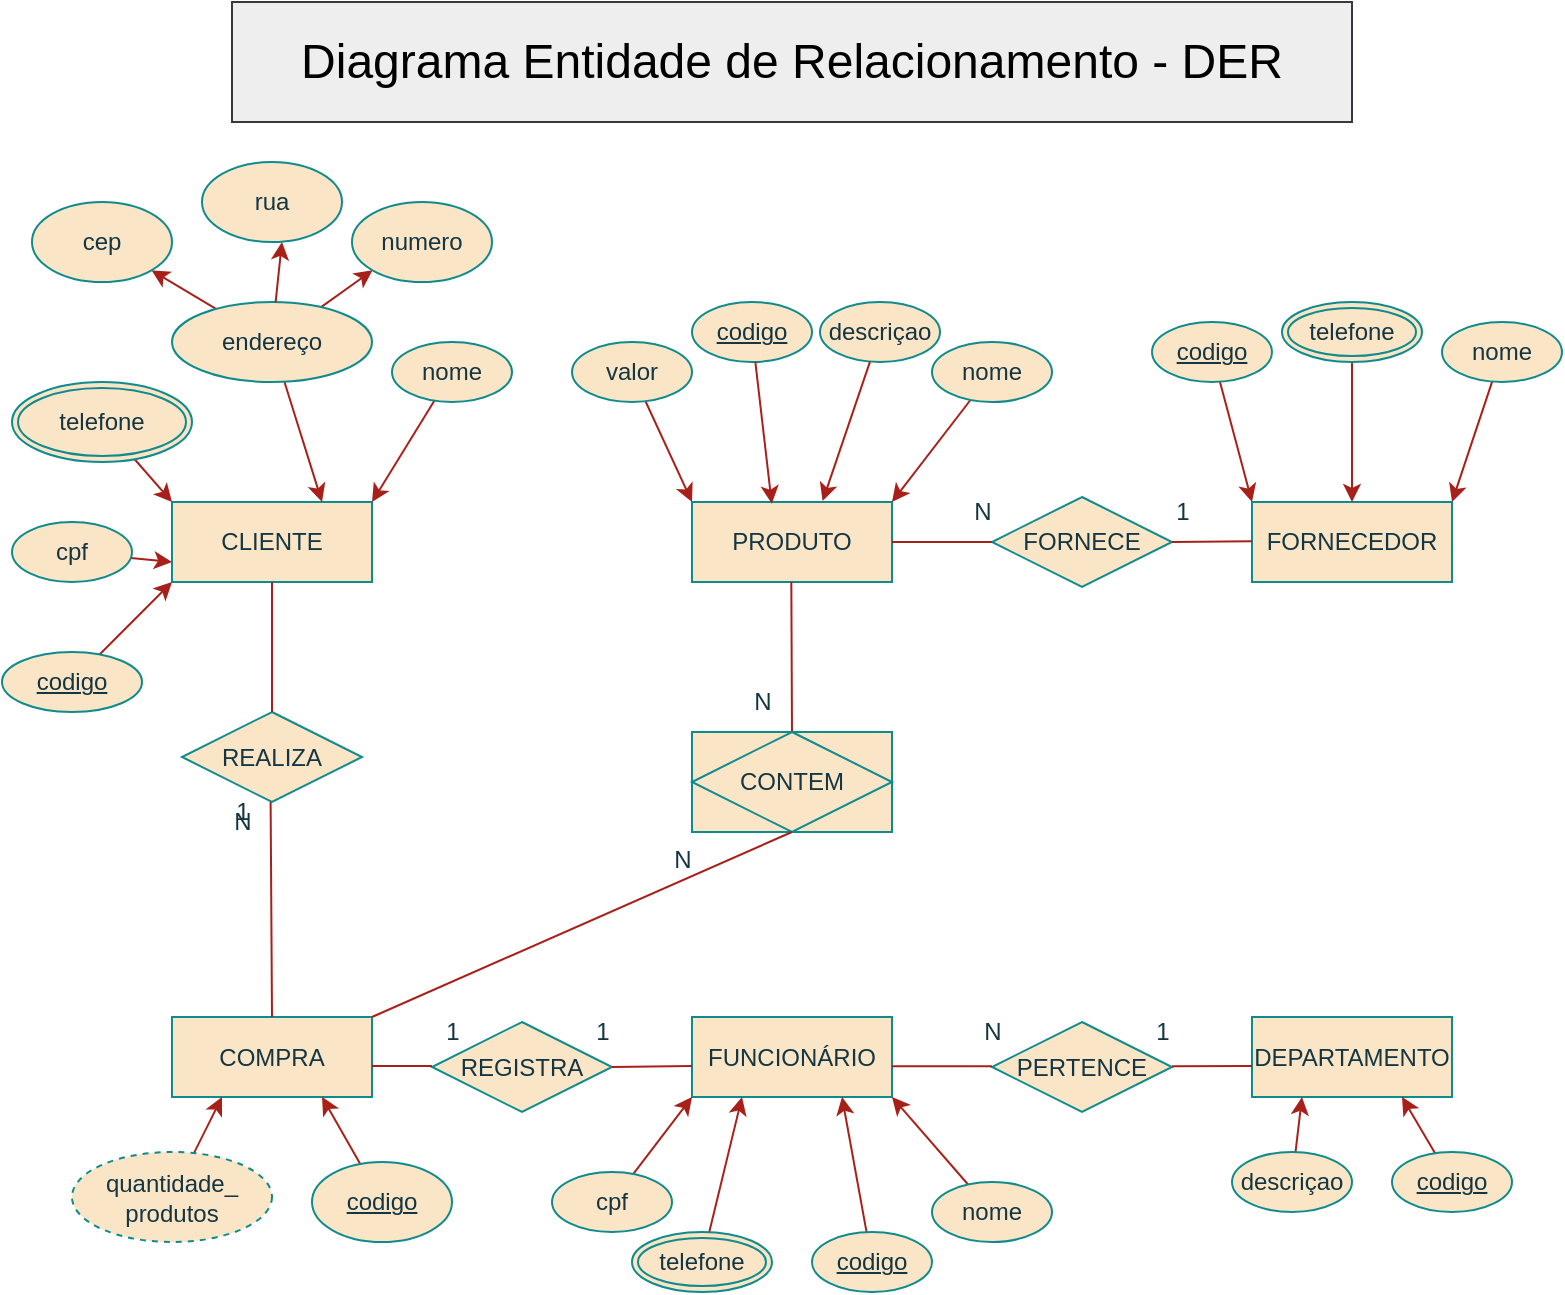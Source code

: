 <mxfile version="22.0.8" type="device">
  <diagram name="Página-1" id="IMEDKM5bIkjh9OdjRMLO">
    <mxGraphModel dx="1247" dy="680" grid="1" gridSize="10" guides="1" tooltips="1" connect="1" arrows="1" fold="1" page="1" pageScale="1" pageWidth="827" pageHeight="1169" background="#ffffff" math="0" shadow="0">
      <root>
        <mxCell id="0" />
        <mxCell id="1" parent="0" />
        <mxCell id="KY1i9Dw7RubP44WJ-s88-1" value="DEPARTAMENTO" style="whiteSpace=wrap;html=1;align=center;fillColor=#FAE5C7;fontColor=#143642;rounded=0;labelBackgroundColor=none;strokeColor=#0F8B8D;" parent="1" vertex="1">
          <mxGeometry x="630" y="677.5" width="100" height="40" as="geometry" />
        </mxCell>
        <mxCell id="KY1i9Dw7RubP44WJ-s88-2" value="FUNCIONÁRIO" style="whiteSpace=wrap;html=1;align=center;fontColor=#143642;strokeColor=#0F8B8D;fillColor=#FAE5C7;rounded=0;labelBackgroundColor=none;" parent="1" vertex="1">
          <mxGeometry x="350" y="677.5" width="100" height="40" as="geometry" />
        </mxCell>
        <mxCell id="KY1i9Dw7RubP44WJ-s88-3" value="CLIENTE" style="whiteSpace=wrap;html=1;align=center;fillColor=#FAE5C7;fontColor=#143642;rounded=0;labelBackgroundColor=none;strokeColor=#0F8B8D;" parent="1" vertex="1">
          <mxGeometry x="90" y="420" width="100" height="40" as="geometry" />
        </mxCell>
        <mxCell id="KY1i9Dw7RubP44WJ-s88-4" value="FORNECEDOR" style="whiteSpace=wrap;html=1;align=center;fillColor=#FAE5C7;fontColor=#143642;rounded=0;labelBackgroundColor=none;strokeColor=#0F8B8D;" parent="1" vertex="1">
          <mxGeometry x="630" y="420" width="100" height="40" as="geometry" />
        </mxCell>
        <mxCell id="KY1i9Dw7RubP44WJ-s88-5" value="PRODUTO" style="whiteSpace=wrap;html=1;align=center;fillColor=#FAE5C7;fontColor=#143642;rounded=0;labelBackgroundColor=none;strokeColor=#0F8B8D;" parent="1" vertex="1">
          <mxGeometry x="350" y="420" width="100" height="40" as="geometry" />
        </mxCell>
        <mxCell id="KY1i9Dw7RubP44WJ-s88-6" value="COMPRA" style="rounded=0;arcSize=10;whiteSpace=wrap;html=1;align=center;labelBackgroundColor=none;strokeColor=#0F8B8D;fillColor=#FAE5C7;fontColor=#143642;" parent="1" vertex="1">
          <mxGeometry x="90" y="677.5" width="100" height="40" as="geometry" />
        </mxCell>
        <mxCell id="KY1i9Dw7RubP44WJ-s88-57" style="edgeStyle=none;rounded=0;orthogonalLoop=1;jettySize=auto;html=1;entryX=1;entryY=0;entryDx=0;entryDy=0;labelBackgroundColor=none;strokeColor=#A8201A;fontColor=default;" parent="1" source="KY1i9Dw7RubP44WJ-s88-8" target="KY1i9Dw7RubP44WJ-s88-3" edge="1">
          <mxGeometry relative="1" as="geometry" />
        </mxCell>
        <mxCell id="KY1i9Dw7RubP44WJ-s88-8" value="nome" style="ellipse;whiteSpace=wrap;html=1;align=center;rounded=0;labelBackgroundColor=none;fillColor=#FAE5C7;strokeColor=#0F8B8D;fontColor=#143642;" parent="1" vertex="1">
          <mxGeometry x="200" y="340" width="60" height="30" as="geometry" />
        </mxCell>
        <mxCell id="KY1i9Dw7RubP44WJ-s88-78" style="edgeStyle=none;rounded=0;orthogonalLoop=1;jettySize=auto;html=1;entryX=0;entryY=0.75;entryDx=0;entryDy=0;labelBackgroundColor=none;strokeColor=#A8201A;fontColor=default;" parent="1" source="KY1i9Dw7RubP44WJ-s88-10" target="KY1i9Dw7RubP44WJ-s88-3" edge="1">
          <mxGeometry relative="1" as="geometry" />
        </mxCell>
        <mxCell id="KY1i9Dw7RubP44WJ-s88-10" value="cpf" style="ellipse;whiteSpace=wrap;html=1;align=center;rounded=0;labelBackgroundColor=none;fillColor=#FAE5C7;strokeColor=#0F8B8D;fontColor=#143642;" parent="1" vertex="1">
          <mxGeometry x="10" y="430" width="60" height="30" as="geometry" />
        </mxCell>
        <mxCell id="KY1i9Dw7RubP44WJ-s88-11" style="edgeStyle=none;rounded=0;orthogonalLoop=1;jettySize=auto;html=1;entryX=0.75;entryY=1;entryDx=0;entryDy=0;labelBackgroundColor=none;strokeColor=#A8201A;fontColor=default;" parent="1" source="KY1i9Dw7RubP44WJ-s88-12" target="KY1i9Dw7RubP44WJ-s88-6" edge="1">
          <mxGeometry relative="1" as="geometry" />
        </mxCell>
        <mxCell id="KY1i9Dw7RubP44WJ-s88-12" value="codigo" style="ellipse;whiteSpace=wrap;html=1;align=center;fontStyle=4;rounded=0;labelBackgroundColor=none;fillColor=#FAE5C7;strokeColor=#0F8B8D;fontColor=#143642;" parent="1" vertex="1">
          <mxGeometry x="160" y="750" width="70" height="40" as="geometry" />
        </mxCell>
        <mxCell id="HXidyp4uJ40P23BWvVWS-1" style="edgeStyle=none;rounded=0;orthogonalLoop=1;jettySize=auto;html=1;entryX=0;entryY=1;entryDx=0;entryDy=0;strokeColor=#A8201A;fontColor=default;fillColor=#FAE5C7;labelBackgroundColor=none;" parent="1" source="KY1i9Dw7RubP44WJ-s88-14" target="KY1i9Dw7RubP44WJ-s88-3" edge="1">
          <mxGeometry relative="1" as="geometry" />
        </mxCell>
        <mxCell id="KY1i9Dw7RubP44WJ-s88-14" value="codigo" style="ellipse;whiteSpace=wrap;html=1;align=center;fontStyle=4;rounded=0;labelBackgroundColor=none;fillColor=#FAE5C7;strokeColor=#0F8B8D;fontColor=#143642;" parent="1" vertex="1">
          <mxGeometry x="5" y="495" width="70" height="30" as="geometry" />
        </mxCell>
        <mxCell id="KY1i9Dw7RubP44WJ-s88-15" style="edgeStyle=none;rounded=0;orthogonalLoop=1;jettySize=auto;html=1;entryX=0.25;entryY=1;entryDx=0;entryDy=0;labelBackgroundColor=none;strokeColor=#A8201A;fontColor=default;" parent="1" source="KY1i9Dw7RubP44WJ-s88-16" target="KY1i9Dw7RubP44WJ-s88-6" edge="1">
          <mxGeometry relative="1" as="geometry" />
        </mxCell>
        <mxCell id="KY1i9Dw7RubP44WJ-s88-16" value="quantidade_&lt;br&gt;produtos" style="ellipse;whiteSpace=wrap;html=1;align=center;dashed=1;rounded=0;labelBackgroundColor=none;fillColor=#FAE5C7;strokeColor=#0F8B8D;fontColor=#143642;" parent="1" vertex="1">
          <mxGeometry x="40" y="745" width="100" height="45" as="geometry" />
        </mxCell>
        <mxCell id="KY1i9Dw7RubP44WJ-s88-17" style="edgeStyle=none;rounded=0;orthogonalLoop=1;jettySize=auto;html=1;entryX=0;entryY=0;entryDx=0;entryDy=0;labelBackgroundColor=none;strokeColor=#A8201A;fontColor=default;" parent="1" source="KY1i9Dw7RubP44WJ-s88-18" target="KY1i9Dw7RubP44WJ-s88-3" edge="1">
          <mxGeometry relative="1" as="geometry" />
        </mxCell>
        <mxCell id="KY1i9Dw7RubP44WJ-s88-18" value="telefone" style="ellipse;shape=doubleEllipse;margin=3;whiteSpace=wrap;html=1;align=center;rounded=0;labelBackgroundColor=none;fillColor=#FAE5C7;strokeColor=#0F8B8D;fontColor=#143642;" parent="1" vertex="1">
          <mxGeometry x="10" y="360" width="90" height="40" as="geometry" />
        </mxCell>
        <mxCell id="KY1i9Dw7RubP44WJ-s88-19" style="edgeStyle=none;rounded=0;orthogonalLoop=1;jettySize=auto;html=1;entryX=0.75;entryY=0;entryDx=0;entryDy=0;labelBackgroundColor=none;strokeColor=#A8201A;fontColor=default;" parent="1" source="KY1i9Dw7RubP44WJ-s88-22" target="KY1i9Dw7RubP44WJ-s88-3" edge="1">
          <mxGeometry relative="1" as="geometry" />
        </mxCell>
        <mxCell id="KY1i9Dw7RubP44WJ-s88-20" style="edgeStyle=none;rounded=0;orthogonalLoop=1;jettySize=auto;html=1;entryX=1;entryY=1;entryDx=0;entryDy=0;labelBackgroundColor=none;strokeColor=#A8201A;fontColor=default;" parent="1" source="KY1i9Dw7RubP44WJ-s88-22" target="KY1i9Dw7RubP44WJ-s88-23" edge="1">
          <mxGeometry relative="1" as="geometry" />
        </mxCell>
        <mxCell id="KY1i9Dw7RubP44WJ-s88-21" style="edgeStyle=none;rounded=0;orthogonalLoop=1;jettySize=auto;html=1;entryX=0;entryY=1;entryDx=0;entryDy=0;labelBackgroundColor=none;strokeColor=#A8201A;fontColor=default;" parent="1" source="KY1i9Dw7RubP44WJ-s88-22" target="KY1i9Dw7RubP44WJ-s88-25" edge="1">
          <mxGeometry relative="1" as="geometry" />
        </mxCell>
        <mxCell id="KY1i9Dw7RubP44WJ-s88-22" value="endereço" style="ellipse;whiteSpace=wrap;html=1;align=center;rounded=0;labelBackgroundColor=none;fillColor=#FAE5C7;strokeColor=#0F8B8D;fontColor=#143642;" parent="1" vertex="1">
          <mxGeometry x="90" y="320" width="100" height="40" as="geometry" />
        </mxCell>
        <mxCell id="KY1i9Dw7RubP44WJ-s88-23" value="cep" style="ellipse;whiteSpace=wrap;html=1;align=center;rounded=0;labelBackgroundColor=none;fillColor=#FAE5C7;strokeColor=#0F8B8D;fontColor=#143642;" parent="1" vertex="1">
          <mxGeometry x="20" y="270" width="70" height="40" as="geometry" />
        </mxCell>
        <mxCell id="KY1i9Dw7RubP44WJ-s88-24" value="rua" style="ellipse;whiteSpace=wrap;html=1;align=center;rounded=0;labelBackgroundColor=none;fillColor=#FAE5C7;strokeColor=#0F8B8D;fontColor=#143642;" parent="1" vertex="1">
          <mxGeometry x="105" y="250" width="70" height="40" as="geometry" />
        </mxCell>
        <mxCell id="KY1i9Dw7RubP44WJ-s88-25" value="numero" style="ellipse;whiteSpace=wrap;html=1;align=center;rounded=0;labelBackgroundColor=none;fillColor=#FAE5C7;strokeColor=#0F8B8D;fontColor=#143642;" parent="1" vertex="1">
          <mxGeometry x="180" y="270" width="70" height="40" as="geometry" />
        </mxCell>
        <mxCell id="KY1i9Dw7RubP44WJ-s88-27" value="descriçao" style="ellipse;whiteSpace=wrap;html=1;align=center;fontStyle=0;rounded=0;labelBackgroundColor=none;fillColor=#FAE5C7;strokeColor=#0F8B8D;fontColor=#143642;" parent="1" vertex="1">
          <mxGeometry x="414" y="320" width="60" height="30" as="geometry" />
        </mxCell>
        <mxCell id="KY1i9Dw7RubP44WJ-s88-67" style="edgeStyle=none;rounded=0;orthogonalLoop=1;jettySize=auto;html=1;entryX=0;entryY=0;entryDx=0;entryDy=0;labelBackgroundColor=none;strokeColor=#A8201A;fontColor=default;" parent="1" source="KY1i9Dw7RubP44WJ-s88-29" target="KY1i9Dw7RubP44WJ-s88-5" edge="1">
          <mxGeometry relative="1" as="geometry" />
        </mxCell>
        <mxCell id="KY1i9Dw7RubP44WJ-s88-29" value="valor" style="ellipse;whiteSpace=wrap;html=1;align=center;rounded=0;labelBackgroundColor=none;fillColor=#FAE5C7;strokeColor=#0F8B8D;fontColor=#143642;" parent="1" vertex="1">
          <mxGeometry x="290" y="340" width="60" height="30" as="geometry" />
        </mxCell>
        <mxCell id="KY1i9Dw7RubP44WJ-s88-69" style="edgeStyle=none;rounded=0;orthogonalLoop=1;jettySize=auto;html=1;entryX=1;entryY=0;entryDx=0;entryDy=0;labelBackgroundColor=none;strokeColor=#A8201A;fontColor=default;" parent="1" source="KY1i9Dw7RubP44WJ-s88-31" target="KY1i9Dw7RubP44WJ-s88-5" edge="1">
          <mxGeometry relative="1" as="geometry" />
        </mxCell>
        <mxCell id="KY1i9Dw7RubP44WJ-s88-31" value="nome" style="ellipse;whiteSpace=wrap;html=1;align=center;rounded=0;labelBackgroundColor=none;fillColor=#FAE5C7;strokeColor=#0F8B8D;fontColor=#143642;" parent="1" vertex="1">
          <mxGeometry x="470" y="340" width="60" height="30" as="geometry" />
        </mxCell>
        <mxCell id="KY1i9Dw7RubP44WJ-s88-33" value="codigo" style="ellipse;whiteSpace=wrap;html=1;align=center;fontStyle=4;rounded=0;labelBackgroundColor=none;fillColor=#FAE5C7;strokeColor=#0F8B8D;fontColor=#143642;" parent="1" vertex="1">
          <mxGeometry x="350" y="320" width="60" height="30" as="geometry" />
        </mxCell>
        <mxCell id="KY1i9Dw7RubP44WJ-s88-34" style="edgeStyle=none;rounded=0;orthogonalLoop=1;jettySize=auto;html=1;entryX=0.571;entryY=1;entryDx=0;entryDy=0;entryPerimeter=0;labelBackgroundColor=none;strokeColor=#A8201A;fontColor=default;" parent="1" source="KY1i9Dw7RubP44WJ-s88-22" target="KY1i9Dw7RubP44WJ-s88-24" edge="1">
          <mxGeometry relative="1" as="geometry" />
        </mxCell>
        <mxCell id="KY1i9Dw7RubP44WJ-s88-35" style="edgeStyle=none;rounded=0;orthogonalLoop=1;jettySize=auto;html=1;entryX=1;entryY=1;entryDx=0;entryDy=0;labelBackgroundColor=none;strokeColor=#A8201A;fontColor=default;" parent="1" source="KY1i9Dw7RubP44WJ-s88-36" target="KY1i9Dw7RubP44WJ-s88-2" edge="1">
          <mxGeometry relative="1" as="geometry" />
        </mxCell>
        <mxCell id="KY1i9Dw7RubP44WJ-s88-36" value="nome" style="ellipse;whiteSpace=wrap;html=1;align=center;rounded=0;labelBackgroundColor=none;fillColor=#FAE5C7;strokeColor=#0F8B8D;fontColor=#143642;" parent="1" vertex="1">
          <mxGeometry x="470" y="760" width="60" height="30" as="geometry" />
        </mxCell>
        <mxCell id="KY1i9Dw7RubP44WJ-s88-83" style="edgeStyle=none;rounded=0;orthogonalLoop=1;jettySize=auto;html=1;entryX=0.75;entryY=1;entryDx=0;entryDy=0;labelBackgroundColor=none;strokeColor=#A8201A;fontColor=default;" parent="1" source="KY1i9Dw7RubP44WJ-s88-38" target="KY1i9Dw7RubP44WJ-s88-2" edge="1">
          <mxGeometry relative="1" as="geometry" />
        </mxCell>
        <mxCell id="KY1i9Dw7RubP44WJ-s88-38" value="codigo" style="ellipse;whiteSpace=wrap;html=1;align=center;fontStyle=4;rounded=0;labelBackgroundColor=none;fillColor=#FAE5C7;strokeColor=#0F8B8D;fontColor=#143642;" parent="1" vertex="1">
          <mxGeometry x="410" y="785" width="60" height="30" as="geometry" />
        </mxCell>
        <mxCell id="KY1i9Dw7RubP44WJ-s88-39" style="edgeStyle=none;rounded=0;orthogonalLoop=1;jettySize=auto;html=1;entryX=0;entryY=1;entryDx=0;entryDy=0;labelBackgroundColor=none;strokeColor=#A8201A;fontColor=default;" parent="1" source="KY1i9Dw7RubP44WJ-s88-40" target="KY1i9Dw7RubP44WJ-s88-2" edge="1">
          <mxGeometry relative="1" as="geometry" />
        </mxCell>
        <mxCell id="KY1i9Dw7RubP44WJ-s88-40" value="cpf" style="ellipse;whiteSpace=wrap;html=1;align=center;rounded=0;labelBackgroundColor=none;fillColor=#FAE5C7;strokeColor=#0F8B8D;fontColor=#143642;" parent="1" vertex="1">
          <mxGeometry x="280" y="755" width="60" height="30" as="geometry" />
        </mxCell>
        <mxCell id="KY1i9Dw7RubP44WJ-s88-82" style="edgeStyle=none;rounded=0;orthogonalLoop=1;jettySize=auto;html=1;entryX=0.25;entryY=1;entryDx=0;entryDy=0;labelBackgroundColor=none;strokeColor=#A8201A;fontColor=default;" parent="1" source="KY1i9Dw7RubP44WJ-s88-42" target="KY1i9Dw7RubP44WJ-s88-2" edge="1">
          <mxGeometry relative="1" as="geometry" />
        </mxCell>
        <mxCell id="KY1i9Dw7RubP44WJ-s88-42" value="telefone" style="ellipse;shape=doubleEllipse;margin=3;whiteSpace=wrap;html=1;align=center;rounded=0;labelBackgroundColor=none;fillColor=#FAE5C7;strokeColor=#0F8B8D;fontColor=#143642;" parent="1" vertex="1">
          <mxGeometry x="320" y="785" width="70" height="30" as="geometry" />
        </mxCell>
        <mxCell id="KY1i9Dw7RubP44WJ-s88-76" style="edgeStyle=none;rounded=0;orthogonalLoop=1;jettySize=auto;html=1;entryX=0;entryY=0;entryDx=0;entryDy=0;labelBackgroundColor=none;strokeColor=#A8201A;fontColor=default;" parent="1" source="KY1i9Dw7RubP44WJ-s88-44" target="KY1i9Dw7RubP44WJ-s88-4" edge="1">
          <mxGeometry relative="1" as="geometry" />
        </mxCell>
        <mxCell id="KY1i9Dw7RubP44WJ-s88-44" value="codigo" style="ellipse;whiteSpace=wrap;html=1;align=center;fontStyle=4;rounded=0;labelBackgroundColor=none;fillColor=#FAE5C7;strokeColor=#0F8B8D;fontColor=#143642;" parent="1" vertex="1">
          <mxGeometry x="580" y="330" width="60" height="30" as="geometry" />
        </mxCell>
        <mxCell id="KY1i9Dw7RubP44WJ-s88-74" style="edgeStyle=none;rounded=0;orthogonalLoop=1;jettySize=auto;html=1;entryX=1;entryY=0;entryDx=0;entryDy=0;labelBackgroundColor=none;strokeColor=#A8201A;fontColor=default;" parent="1" source="KY1i9Dw7RubP44WJ-s88-46" target="KY1i9Dw7RubP44WJ-s88-4" edge="1">
          <mxGeometry relative="1" as="geometry" />
        </mxCell>
        <mxCell id="KY1i9Dw7RubP44WJ-s88-46" value="nome" style="ellipse;whiteSpace=wrap;html=1;align=center;rounded=0;labelBackgroundColor=none;fillColor=#FAE5C7;strokeColor=#0F8B8D;fontColor=#143642;" parent="1" vertex="1">
          <mxGeometry x="725" y="330" width="60" height="30" as="geometry" />
        </mxCell>
        <mxCell id="KY1i9Dw7RubP44WJ-s88-75" style="edgeStyle=none;rounded=0;orthogonalLoop=1;jettySize=auto;html=1;entryX=0.5;entryY=0;entryDx=0;entryDy=0;labelBackgroundColor=none;strokeColor=#A8201A;fontColor=default;" parent="1" source="KY1i9Dw7RubP44WJ-s88-48" target="KY1i9Dw7RubP44WJ-s88-4" edge="1">
          <mxGeometry relative="1" as="geometry" />
        </mxCell>
        <mxCell id="KY1i9Dw7RubP44WJ-s88-48" value="telefone" style="ellipse;shape=doubleEllipse;margin=3;whiteSpace=wrap;html=1;align=center;rounded=0;labelBackgroundColor=none;fillColor=#FAE5C7;strokeColor=#0F8B8D;fontColor=#143642;" parent="1" vertex="1">
          <mxGeometry x="645" y="320" width="70" height="30" as="geometry" />
        </mxCell>
        <mxCell id="KY1i9Dw7RubP44WJ-s88-49" style="edgeStyle=none;rounded=0;orthogonalLoop=1;jettySize=auto;html=1;entryX=0.25;entryY=1;entryDx=0;entryDy=0;labelBackgroundColor=none;strokeColor=#A8201A;fontColor=default;" parent="1" source="KY1i9Dw7RubP44WJ-s88-50" target="KY1i9Dw7RubP44WJ-s88-1" edge="1">
          <mxGeometry relative="1" as="geometry" />
        </mxCell>
        <mxCell id="KY1i9Dw7RubP44WJ-s88-50" value="descriçao" style="ellipse;whiteSpace=wrap;html=1;align=center;rounded=0;labelBackgroundColor=none;fillColor=#FAE5C7;strokeColor=#0F8B8D;fontColor=#143642;" parent="1" vertex="1">
          <mxGeometry x="620" y="745" width="60" height="30" as="geometry" />
        </mxCell>
        <mxCell id="KY1i9Dw7RubP44WJ-s88-51" style="edgeStyle=none;rounded=0;orthogonalLoop=1;jettySize=auto;html=1;entryX=0.75;entryY=1;entryDx=0;entryDy=0;labelBackgroundColor=none;strokeColor=#A8201A;fontColor=default;" parent="1" source="KY1i9Dw7RubP44WJ-s88-52" target="KY1i9Dw7RubP44WJ-s88-1" edge="1">
          <mxGeometry relative="1" as="geometry" />
        </mxCell>
        <mxCell id="KY1i9Dw7RubP44WJ-s88-52" value="codigo" style="ellipse;whiteSpace=wrap;html=1;align=center;fontStyle=4;rounded=0;labelBackgroundColor=none;fillColor=#FAE5C7;strokeColor=#0F8B8D;fontColor=#143642;" parent="1" vertex="1">
          <mxGeometry x="700" y="745" width="60" height="30" as="geometry" />
        </mxCell>
        <mxCell id="KY1i9Dw7RubP44WJ-s88-62" value="REALIZA" style="shape=rhombus;perimeter=rhombusPerimeter;whiteSpace=wrap;html=1;align=center;strokeColor=#0F8B8D;fontColor=#143642;fillColor=#FAE5C7;rotation=0;rounded=0;labelBackgroundColor=none;" parent="1" vertex="1">
          <mxGeometry x="95" y="525" width="90" height="45" as="geometry" />
        </mxCell>
        <mxCell id="KY1i9Dw7RubP44WJ-s88-63" value="FORNECE" style="shape=rhombus;perimeter=rhombusPerimeter;whiteSpace=wrap;html=1;align=center;strokeColor=#0F8B8D;fontColor=#143642;fillColor=#FAE5C7;rotation=0;rounded=0;labelBackgroundColor=none;" parent="1" vertex="1">
          <mxGeometry x="500" y="417.5" width="90" height="45" as="geometry" />
        </mxCell>
        <mxCell id="KY1i9Dw7RubP44WJ-s88-64" value="PERTENCE" style="shape=rhombus;perimeter=rhombusPerimeter;whiteSpace=wrap;html=1;align=center;strokeColor=#0F8B8D;fontColor=#143642;fillColor=#FAE5C7;rotation=0;rounded=0;labelBackgroundColor=none;" parent="1" vertex="1">
          <mxGeometry x="500" y="680" width="90" height="45" as="geometry" />
        </mxCell>
        <mxCell id="KY1i9Dw7RubP44WJ-s88-65" value="REGISTRA" style="shape=rhombus;perimeter=rhombusPerimeter;whiteSpace=wrap;html=1;align=center;strokeColor=#0F8B8D;fontColor=#143642;fillColor=#FAE5C7;rotation=0;rounded=0;labelBackgroundColor=none;" parent="1" vertex="1">
          <mxGeometry x="220" y="680" width="90" height="45" as="geometry" />
        </mxCell>
        <mxCell id="KY1i9Dw7RubP44WJ-s88-71" style="edgeStyle=none;rounded=0;orthogonalLoop=1;jettySize=auto;html=1;entryX=0.399;entryY=0.021;entryDx=0;entryDy=0;entryPerimeter=0;labelBackgroundColor=none;strokeColor=#A8201A;fontColor=default;" parent="1" source="KY1i9Dw7RubP44WJ-s88-33" target="KY1i9Dw7RubP44WJ-s88-5" edge="1">
          <mxGeometry relative="1" as="geometry" />
        </mxCell>
        <mxCell id="KY1i9Dw7RubP44WJ-s88-72" style="edgeStyle=none;rounded=0;orthogonalLoop=1;jettySize=auto;html=1;entryX=0.653;entryY=-0.011;entryDx=0;entryDy=0;entryPerimeter=0;labelBackgroundColor=none;strokeColor=#A8201A;fontColor=default;" parent="1" source="KY1i9Dw7RubP44WJ-s88-27" target="KY1i9Dw7RubP44WJ-s88-5" edge="1">
          <mxGeometry relative="1" as="geometry" />
        </mxCell>
        <mxCell id="KY1i9Dw7RubP44WJ-s88-85" value="" style="endArrow=none;html=1;rounded=0;entryX=0.5;entryY=0;entryDx=0;entryDy=0;exitX=0.5;exitY=1;exitDx=0;exitDy=0;labelBackgroundColor=none;strokeColor=#A8201A;fontColor=default;" parent="1" source="KY1i9Dw7RubP44WJ-s88-3" target="KY1i9Dw7RubP44WJ-s88-62" edge="1">
          <mxGeometry relative="1" as="geometry">
            <mxPoint x="40" y="550" as="sourcePoint" />
            <mxPoint x="200" y="550" as="targetPoint" />
          </mxGeometry>
        </mxCell>
        <mxCell id="KY1i9Dw7RubP44WJ-s88-86" value="" style="endArrow=none;html=1;rounded=0;entryX=0.5;entryY=0;entryDx=0;entryDy=0;exitX=0.5;exitY=1;exitDx=0;exitDy=0;labelBackgroundColor=none;strokeColor=#A8201A;fontColor=default;" parent="1" target="KY1i9Dw7RubP44WJ-s88-6" edge="1">
          <mxGeometry relative="1" as="geometry">
            <mxPoint x="139.31" y="570" as="sourcePoint" />
            <mxPoint x="139.31" y="690" as="targetPoint" />
          </mxGeometry>
        </mxCell>
        <mxCell id="KY1i9Dw7RubP44WJ-s88-89" value="" style="endArrow=none;html=1;rounded=0;entryX=0.5;entryY=0;entryDx=0;entryDy=0;exitX=0.5;exitY=1;exitDx=0;exitDy=0;labelBackgroundColor=none;strokeColor=#A8201A;fontColor=default;" parent="1" target="HXidyp4uJ40P23BWvVWS-10" edge="1">
          <mxGeometry relative="1" as="geometry">
            <mxPoint x="399.66" y="460" as="sourcePoint" />
            <mxPoint x="399.66" y="580" as="targetPoint" />
          </mxGeometry>
        </mxCell>
        <mxCell id="HXidyp4uJ40P23BWvVWS-2" value="" style="endArrow=none;html=1;rounded=0;strokeColor=#A8201A;fontColor=default;fillColor=#FAE5C7;labelBackgroundColor=none;" parent="1" edge="1">
          <mxGeometry relative="1" as="geometry">
            <mxPoint x="450" y="440" as="sourcePoint" />
            <mxPoint x="500" y="440" as="targetPoint" />
          </mxGeometry>
        </mxCell>
        <mxCell id="HXidyp4uJ40P23BWvVWS-3" value="" style="endArrow=none;html=1;rounded=0;strokeColor=#A8201A;fontColor=default;fillColor=#FAE5C7;exitX=1;exitY=0.5;exitDx=0;exitDy=0;labelBackgroundColor=none;" parent="1" source="KY1i9Dw7RubP44WJ-s88-63" edge="1">
          <mxGeometry relative="1" as="geometry">
            <mxPoint x="600" y="440" as="sourcePoint" />
            <mxPoint x="630" y="439.58" as="targetPoint" />
          </mxGeometry>
        </mxCell>
        <mxCell id="HXidyp4uJ40P23BWvVWS-4" value="" style="endArrow=none;html=1;rounded=0;strokeColor=#A8201A;fontColor=default;fillColor=#FAE5C7;labelBackgroundColor=none;" parent="1" edge="1">
          <mxGeometry relative="1" as="geometry">
            <mxPoint x="450" y="702.08" as="sourcePoint" />
            <mxPoint x="500" y="702.08" as="targetPoint" />
          </mxGeometry>
        </mxCell>
        <mxCell id="HXidyp4uJ40P23BWvVWS-6" value="" style="endArrow=none;html=1;rounded=0;strokeColor=#A8201A;fontColor=default;fillColor=#FAE5C7;labelBackgroundColor=none;" parent="1" edge="1">
          <mxGeometry relative="1" as="geometry">
            <mxPoint x="590" y="702.08" as="sourcePoint" />
            <mxPoint x="630" y="702" as="targetPoint" />
          </mxGeometry>
        </mxCell>
        <mxCell id="HXidyp4uJ40P23BWvVWS-8" value="" style="endArrow=none;html=1;rounded=0;strokeColor=#A8201A;fontColor=default;fillColor=#FAE5C7;exitX=1;exitY=0.5;exitDx=0;exitDy=0;labelBackgroundColor=none;" parent="1" source="KY1i9Dw7RubP44WJ-s88-65" edge="1">
          <mxGeometry relative="1" as="geometry">
            <mxPoint x="310" y="700" as="sourcePoint" />
            <mxPoint x="350" y="702" as="targetPoint" />
          </mxGeometry>
        </mxCell>
        <mxCell id="HXidyp4uJ40P23BWvVWS-10" value="CONTEM" style="shape=associativeEntity;whiteSpace=wrap;html=1;align=center;strokeColor=#0F8B8D;fontColor=#143642;fillColor=#FAE5C7;fontSize=12;rounded=0;labelBackgroundColor=none;" parent="1" vertex="1">
          <mxGeometry x="350" y="535" width="100" height="50" as="geometry" />
        </mxCell>
        <mxCell id="HXidyp4uJ40P23BWvVWS-13" value="" style="endArrow=none;html=1;rounded=0;strokeColor=#A8201A;fontColor=default;fillColor=#FAE5C7;labelBackgroundColor=none;" parent="1" edge="1">
          <mxGeometry relative="1" as="geometry">
            <mxPoint x="190" y="702" as="sourcePoint" />
            <mxPoint x="220" y="702" as="targetPoint" />
          </mxGeometry>
        </mxCell>
        <mxCell id="HXidyp4uJ40P23BWvVWS-14" value="" style="endArrow=none;html=1;rounded=0;strokeColor=#A8201A;fontColor=default;fillColor=#FAE5C7;entryX=0.5;entryY=1;entryDx=0;entryDy=0;labelBackgroundColor=none;exitX=1;exitY=0;exitDx=0;exitDy=0;" parent="1" target="HXidyp4uJ40P23BWvVWS-10" edge="1" source="KY1i9Dw7RubP44WJ-s88-6">
          <mxGeometry relative="1" as="geometry">
            <mxPoint x="190" y="711.5" as="sourcePoint" />
            <mxPoint x="240" y="711.5" as="targetPoint" />
          </mxGeometry>
        </mxCell>
        <mxCell id="HXidyp4uJ40P23BWvVWS-15" value="N" style="text;html=1;align=center;verticalAlign=middle;resizable=0;points=[];autosize=1;strokeColor=none;fillColor=none;fontColor=#143642;rounded=0;labelBackgroundColor=none;" parent="1" vertex="1">
          <mxGeometry x="110" y="565" width="30" height="30" as="geometry" />
        </mxCell>
        <mxCell id="HXidyp4uJ40P23BWvVWS-16" value="1" style="text;html=1;align=center;verticalAlign=middle;resizable=0;points=[];autosize=1;strokeColor=none;fillColor=none;fontColor=#143642;rounded=0;labelBackgroundColor=none;" parent="1" vertex="1">
          <mxGeometry x="110" y="560" width="30" height="30" as="geometry" />
        </mxCell>
        <mxCell id="HXidyp4uJ40P23BWvVWS-17" value="N" style="text;html=1;align=center;verticalAlign=middle;resizable=0;points=[];autosize=1;strokeColor=none;fillColor=none;fontColor=#143642;rounded=0;labelBackgroundColor=none;" parent="1" vertex="1">
          <mxGeometry x="330" y="584" width="30" height="30" as="geometry" />
        </mxCell>
        <mxCell id="HXidyp4uJ40P23BWvVWS-18" value="N" style="text;html=1;align=center;verticalAlign=middle;resizable=0;points=[];autosize=1;strokeColor=none;fillColor=none;fontColor=#143642;rounded=0;labelBackgroundColor=none;" parent="1" vertex="1">
          <mxGeometry x="370" y="505" width="30" height="30" as="geometry" />
        </mxCell>
        <mxCell id="HXidyp4uJ40P23BWvVWS-19" value="1" style="text;html=1;align=center;verticalAlign=middle;resizable=0;points=[];autosize=1;strokeColor=none;fillColor=none;fontColor=#143642;rounded=0;labelBackgroundColor=none;" parent="1" vertex="1">
          <mxGeometry x="215" y="670" width="30" height="30" as="geometry" />
        </mxCell>
        <mxCell id="HXidyp4uJ40P23BWvVWS-20" value="1" style="text;html=1;align=center;verticalAlign=middle;resizable=0;points=[];autosize=1;strokeColor=none;fillColor=none;fontColor=#143642;rounded=0;labelBackgroundColor=none;" parent="1" vertex="1">
          <mxGeometry x="290" y="670" width="30" height="30" as="geometry" />
        </mxCell>
        <mxCell id="HXidyp4uJ40P23BWvVWS-21" value="1" style="text;html=1;align=center;verticalAlign=middle;resizable=0;points=[];autosize=1;strokeColor=none;fillColor=none;fontColor=#143642;rounded=0;labelBackgroundColor=none;" parent="1" vertex="1">
          <mxGeometry x="570" y="670" width="30" height="30" as="geometry" />
        </mxCell>
        <mxCell id="HXidyp4uJ40P23BWvVWS-22" value="N" style="text;html=1;align=center;verticalAlign=middle;resizable=0;points=[];autosize=1;strokeColor=none;fillColor=none;fontColor=#143642;rounded=0;labelBackgroundColor=none;" parent="1" vertex="1">
          <mxGeometry x="485" y="670" width="30" height="30" as="geometry" />
        </mxCell>
        <mxCell id="HXidyp4uJ40P23BWvVWS-23" value="1" style="text;html=1;align=center;verticalAlign=middle;resizable=0;points=[];autosize=1;strokeColor=none;fillColor=none;fontColor=#143642;rounded=0;labelBackgroundColor=none;" parent="1" vertex="1">
          <mxGeometry x="580" y="410" width="30" height="30" as="geometry" />
        </mxCell>
        <mxCell id="HXidyp4uJ40P23BWvVWS-24" value="N" style="text;html=1;align=center;verticalAlign=middle;resizable=0;points=[];autosize=1;strokeColor=none;fillColor=none;fontColor=#143642;rounded=0;labelBackgroundColor=none;" parent="1" vertex="1">
          <mxGeometry x="480" y="410" width="30" height="30" as="geometry" />
        </mxCell>
        <mxCell id="NF0EuQL70JZTD8paq504-1" value="&lt;font style=&quot;font-size: 24px;&quot;&gt;Diagrama Entidade de Relacionamento - DER&lt;/font&gt;" style="rounded=0;whiteSpace=wrap;html=1;fontSize=24;fontStyle=0;horizontal=1;fillColor=#eeeeee;strokeColor=#36393d;" parent="1" vertex="1">
          <mxGeometry x="120" y="170" width="560" height="60" as="geometry" />
        </mxCell>
      </root>
    </mxGraphModel>
  </diagram>
</mxfile>
